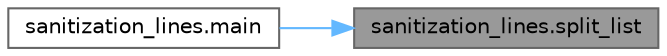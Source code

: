 digraph "sanitization_lines.split_list"
{
 // LATEX_PDF_SIZE
  bgcolor="transparent";
  edge [fontname=Helvetica,fontsize=10,labelfontname=Helvetica,labelfontsize=10];
  node [fontname=Helvetica,fontsize=10,shape=box,height=0.2,width=0.4];
  rankdir="RL";
  Node1 [id="Node000001",label="sanitization_lines.split_list",height=0.2,width=0.4,color="gray40", fillcolor="grey60", style="filled", fontcolor="black",tooltip=" "];
  Node1 -> Node2 [id="edge2_Node000001_Node000002",dir="back",color="steelblue1",style="solid",tooltip=" "];
  Node2 [id="Node000002",label="sanitization_lines.main",height=0.2,width=0.4,color="grey40", fillcolor="white", style="filled",URL="$namespacesanitization__lines.html#a0bca99ba0b24b4fefe2eb0426e90c77f",tooltip=" "];
}
